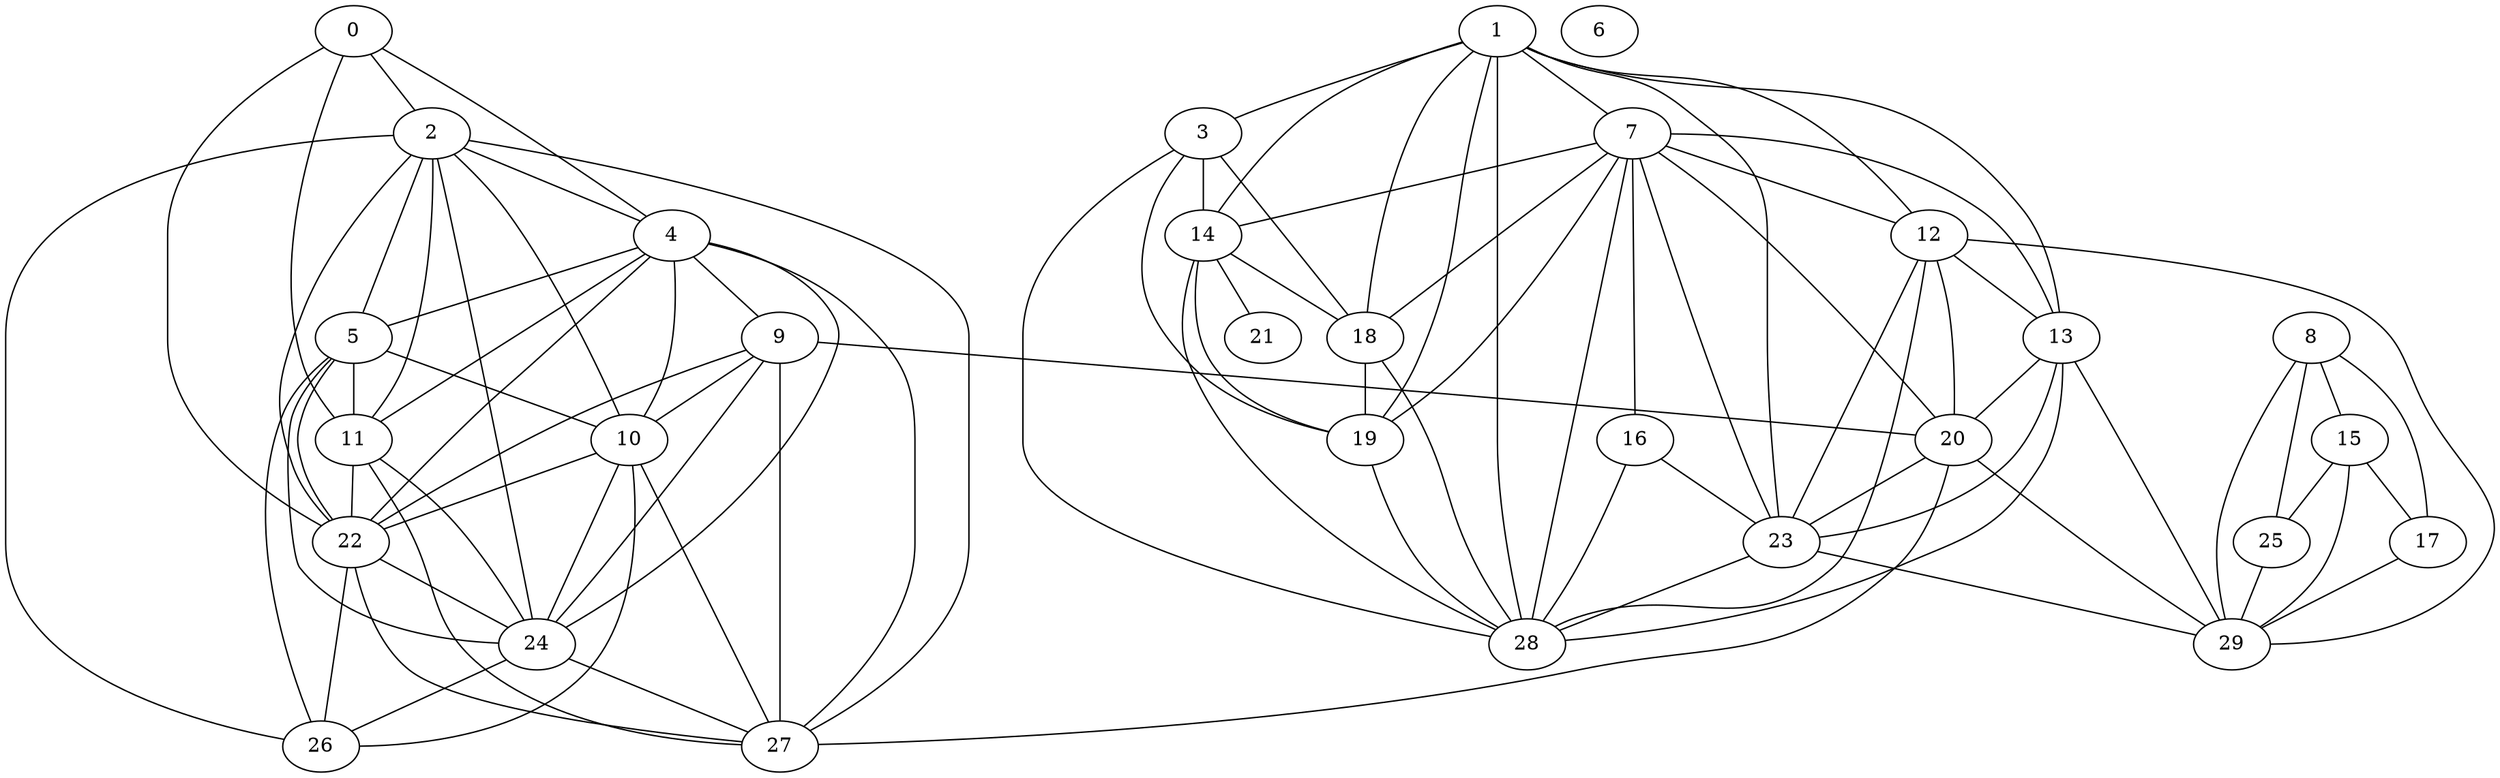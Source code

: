 graph {
	0 [label=0]
	1 [label=1]
	2 [label=2]
	3 [label=3]
	4 [label=4]
	5 [label=5]
	6 [label=6]
	7 [label=7]
	8 [label=8]
	9 [label=9]
	10 [label=10]
	11 [label=11]
	12 [label=12]
	13 [label=13]
	14 [label=14]
	15 [label=15]
	16 [label=16]
	17 [label=17]
	18 [label=18]
	19 [label=19]
	20 [label=20]
	21 [label=21]
	22 [label=22]
	23 [label=23]
	24 [label=24]
	25 [label=25]
	26 [label=26]
	27 [label=27]
	28 [label=28]
	29 [label=29]
	0 -- 2
	0 -- 4
	0 -- 11
	0 -- 22
	1 -- 3
	1 -- 7
	1 -- 12
	1 -- 13
	1 -- 14
	1 -- 18
	1 -- 19
	1 -- 23
	1 -- 28
	2 -- 4
	2 -- 5
	2 -- 10
	2 -- 11
	2 -- 22
	2 -- 24
	2 -- 26
	2 -- 27
	3 -- 14
	3 -- 18
	3 -- 19
	3 -- 28
	4 -- 5
	4 -- 9
	4 -- 10
	4 -- 11
	4 -- 22
	4 -- 24
	4 -- 27
	5 -- 10
	5 -- 11
	5 -- 22
	5 -- 24
	5 -- 26
	7 -- 12
	7 -- 13
	7 -- 14
	7 -- 16
	7 -- 18
	7 -- 19
	7 -- 20
	7 -- 23
	7 -- 28
	8 -- 15
	8 -- 17
	8 -- 25
	8 -- 29
	9 -- 10
	9 -- 20
	9 -- 22
	9 -- 24
	9 -- 27
	10 -- 22
	10 -- 24
	10 -- 26
	10 -- 27
	11 -- 22
	11 -- 24
	11 -- 27
	12 -- 13
	12 -- 20
	12 -- 23
	12 -- 28
	12 -- 29
	13 -- 20
	13 -- 23
	13 -- 28
	13 -- 29
	14 -- 18
	14 -- 19
	14 -- 21
	14 -- 28
	15 -- 17
	15 -- 25
	15 -- 29
	16 -- 23
	16 -- 28
	17 -- 29
	18 -- 19
	18 -- 28
	19 -- 28
	20 -- 23
	20 -- 27
	20 -- 29
	22 -- 24
	22 -- 26
	22 -- 27
	23 -- 28
	23 -- 29
	24 -- 26
	24 -- 27
	25 -- 29
}
